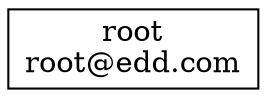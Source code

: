 digraph Usuarios {
  rankdir=LR; node [shape=record];
  u129516225745152 [label="root\nroot@edd.com"];
}
